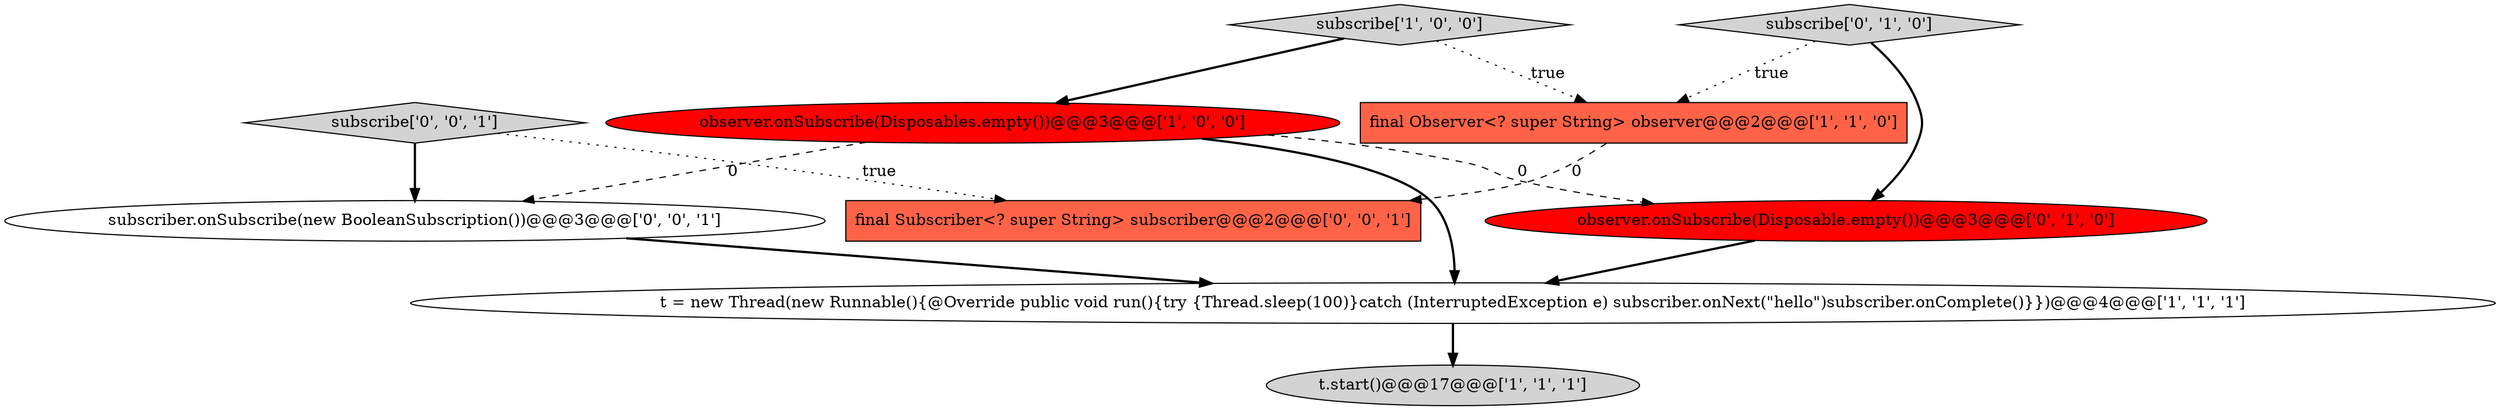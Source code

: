 digraph {
9 [style = filled, label = "subscribe['0', '0', '1']", fillcolor = lightgray, shape = diamond image = "AAA0AAABBB3BBB"];
3 [style = filled, label = "t.start()@@@17@@@['1', '1', '1']", fillcolor = lightgray, shape = ellipse image = "AAA0AAABBB1BBB"];
0 [style = filled, label = "subscribe['1', '0', '0']", fillcolor = lightgray, shape = diamond image = "AAA0AAABBB1BBB"];
7 [style = filled, label = "final Subscriber<? super String> subscriber@@@2@@@['0', '0', '1']", fillcolor = tomato, shape = box image = "AAA0AAABBB3BBB"];
4 [style = filled, label = "t = new Thread(new Runnable(){@Override public void run(){try {Thread.sleep(100)}catch (InterruptedException e) subscriber.onNext(\"hello\")subscriber.onComplete()}})@@@4@@@['1', '1', '1']", fillcolor = white, shape = ellipse image = "AAA0AAABBB1BBB"];
5 [style = filled, label = "subscribe['0', '1', '0']", fillcolor = lightgray, shape = diamond image = "AAA0AAABBB2BBB"];
1 [style = filled, label = "observer.onSubscribe(Disposables.empty())@@@3@@@['1', '0', '0']", fillcolor = red, shape = ellipse image = "AAA1AAABBB1BBB"];
2 [style = filled, label = "final Observer<? super String> observer@@@2@@@['1', '1', '0']", fillcolor = tomato, shape = box image = "AAA0AAABBB1BBB"];
8 [style = filled, label = "subscriber.onSubscribe(new BooleanSubscription())@@@3@@@['0', '0', '1']", fillcolor = white, shape = ellipse image = "AAA0AAABBB3BBB"];
6 [style = filled, label = "observer.onSubscribe(Disposable.empty())@@@3@@@['0', '1', '0']", fillcolor = red, shape = ellipse image = "AAA1AAABBB2BBB"];
6->4 [style = bold, label=""];
4->3 [style = bold, label=""];
1->4 [style = bold, label=""];
1->8 [style = dashed, label="0"];
8->4 [style = bold, label=""];
0->2 [style = dotted, label="true"];
5->6 [style = bold, label=""];
9->7 [style = dotted, label="true"];
2->7 [style = dashed, label="0"];
9->8 [style = bold, label=""];
1->6 [style = dashed, label="0"];
0->1 [style = bold, label=""];
5->2 [style = dotted, label="true"];
}

